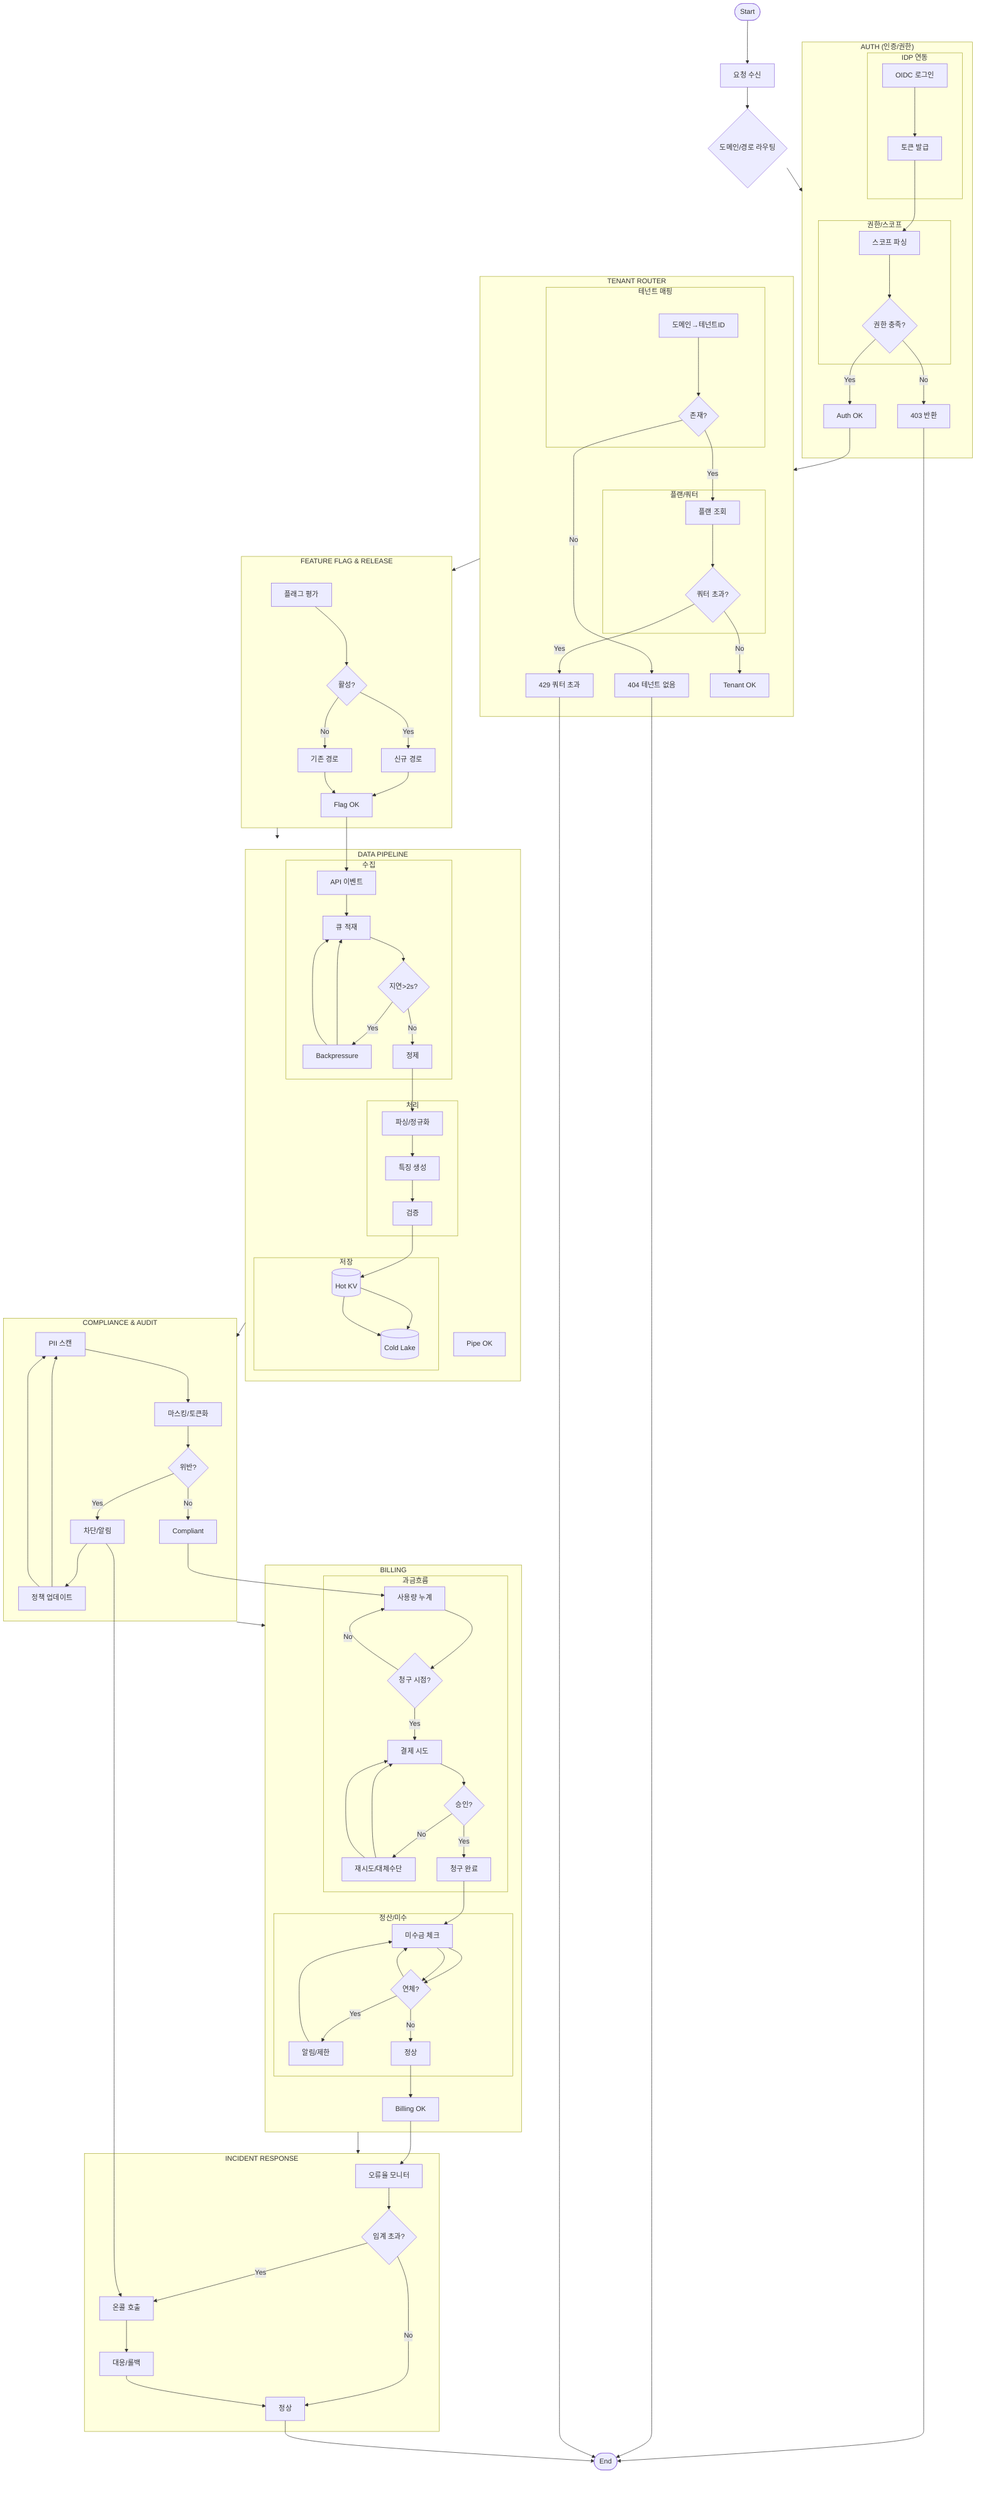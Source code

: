 flowchart TB
    START([Start]) --> ENTRY["요청 수신"]
    ENTRY --> ROUTER{"도메인/경로 라우팅"}
    END([End])

    %% A. 인증/권한 (중첩)
    subgraph S_AUTH["AUTH (인증/권한)"]
      direction TB
      subgraph S_IDP["IDP 연동"]
        A1["OIDC 로그인"] --> A2["토큰 발급"]
      end
      subgraph S_ACL["권한/스코프"]
        A3["스코프 파싱"] --> A4{"권한 충족?"}
      end
      A2 --> A3
      A4 -- No --> A5["403 반환"]
      A4 -- Yes --> A_OK["Auth OK"]
    end

    %% B. 테넌트 라우터 (중첩)
    subgraph S_TENANT["TENANT ROUTER"]
      direction TB
      subgraph S_TMAP["테넌트 매핑"]
        T1["도메인→테넌트ID"] --> T2{"존재?"}
      end
      subgraph S_TPLAN["플랜/쿼터"]
        T3["플랜 조회"] --> T4{"쿼터 초과?"}
      end
      T2 -- No --> T_ERR["404 테넌트 없음"]
      T2 -- Yes --> T3
      T4 -- Yes --> T_LIM["429 쿼터 초과"]
      T4 -- No --> T_OK["Tenant OK"]
    end

    %% C. 결제/정산 (중첩)
    subgraph S_BILL["BILLING"]
      direction LR
      subgraph S_CHARGE["과금흐름"]
        B1["사용량 누계"] --> B2{"청구 시점?"}
        B2 -- Yes --> B3["결제 시도"] --> B4{"승인?"}
        B2 -- No --> B1
        B4 -- No --> B5["재시도/대체수단"] --> B3
        B4 -- Yes --> B6["청구 완료"]
      end
      subgraph S_AR["정산/미수"]
        B7["미수금 체크"] --> B8{"연체?"}
        B8 -- Yes --> B9["알림/제한"] --> B7
        B8 -- No --> B_AR_OK["정상"]
      end
      B6 --> B7
      B_AR_OK --> B_OUT["Billing OK"]
    end

    %% D. 기능 플래그/릴리즈
    subgraph S_FLAG["FEATURE FLAG & RELEASE"]
      direction TB
      F1["플래그 평가"] --> F2{"활성?"}
      F2 -- Yes --> F3["신규 경로"]
      F2 -- No --> F4["기존 경로"]
      F3 --> F_OUT["Flag OK"]
      F4 --> F_OUT
    end

    %% E. 데이터 파이프라인 (중첩)
    subgraph S_PIPE["DATA PIPELINE"]
      direction TB
      subgraph S_ING["수집"]
        P1["API 이벤트"] --> P2["큐 적재"]
        P2 --> P3{"지연>2s?"}
        P3 -- Yes --> P4["Backpressure"] --> P2
        P3 -- No --> P5["정제"]
      end
      subgraph S_PROC["처리"]
        P6["파싱/정규화"] --> P7["특징 생성"]
        P7 --> P8["검증"]
      end
      subgraph S_STORE["저장"]
        P9[("Hot KV")] --> P10[("Cold Lake")]
      end
      P5 --> P6
      P8 --> P9 --> P10
      P_OUT["Pipe OK"]
    end

    %% F. 컴플라이언스/감사 (중첩)
    subgraph S_COMP["COMPLIANCE & AUDIT"]
      direction TB
      C1["PII 스캔"] --> C2["마스킹/토큰화"]
      C2 --> C3{"위반?"}
      C3 -- Yes --> C4["차단/알림"] --> C5["정책 업데이트"]
      C3 -- No --> C_OK["Compliant"]
      C5 --> C1
    end

    %% G. 사건대응(온콜)
    subgraph S_IR["INCIDENT RESPONSE"]
      direction TB
      IR1["오류율 모니터"] --> IR2{"임계 초과?"}
      IR2 -- Yes --> IR3["온콜 호출"] --> IR4["대응/롤백"]
      IR2 -- No --> IR_OK["정상"]
      IR4 --> IR_OK
    end

    %% 교차 연결 (서브그래프↔노드/서브그래프)
    ROUTER --> S_AUTH
    A_OK --> S_TENANT
    S_TENANT --> S_FLAG
    S_FLAG --> S_PIPE
    S_PIPE --> S_COMP
    S_COMP --> S_BILL
    S_BILL --> S_IR

    %% 서브그래프→노드 / 노드→서브그래프
    A5 --> END
    T_ERR --> END
    T_LIM --> END
    B_OUT --> IR1
    F_OUT --> P1
    C_OK --> B1
    C4 --> IR3
    IR_OK --> END

    %% 노드↔노드 순환 루프들
    B5 --> B3
    P4 --> P2
    B7 --> B8 --> B7
    C5 --> C1